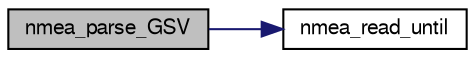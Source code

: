 digraph "nmea_parse_GSV"
{
  edge [fontname="FreeSans",fontsize="10",labelfontname="FreeSans",labelfontsize="10"];
  node [fontname="FreeSans",fontsize="10",shape=record];
  rankdir="LR";
  Node1 [label="nmea_parse_GSV",height=0.2,width=0.4,color="black", fillcolor="grey75", style="filled", fontcolor="black"];
  Node1 -> Node2 [color="midnightblue",fontsize="10",style="solid",fontname="FreeSans"];
  Node2 [label="nmea_read_until",height=0.2,width=0.4,color="black", fillcolor="white", style="filled",URL="$gps__nmea_8h.html#a456be6466eb8510b09df4d6996519647",tooltip="Read until a certain character, placed here for proprietary includes. "];
}
